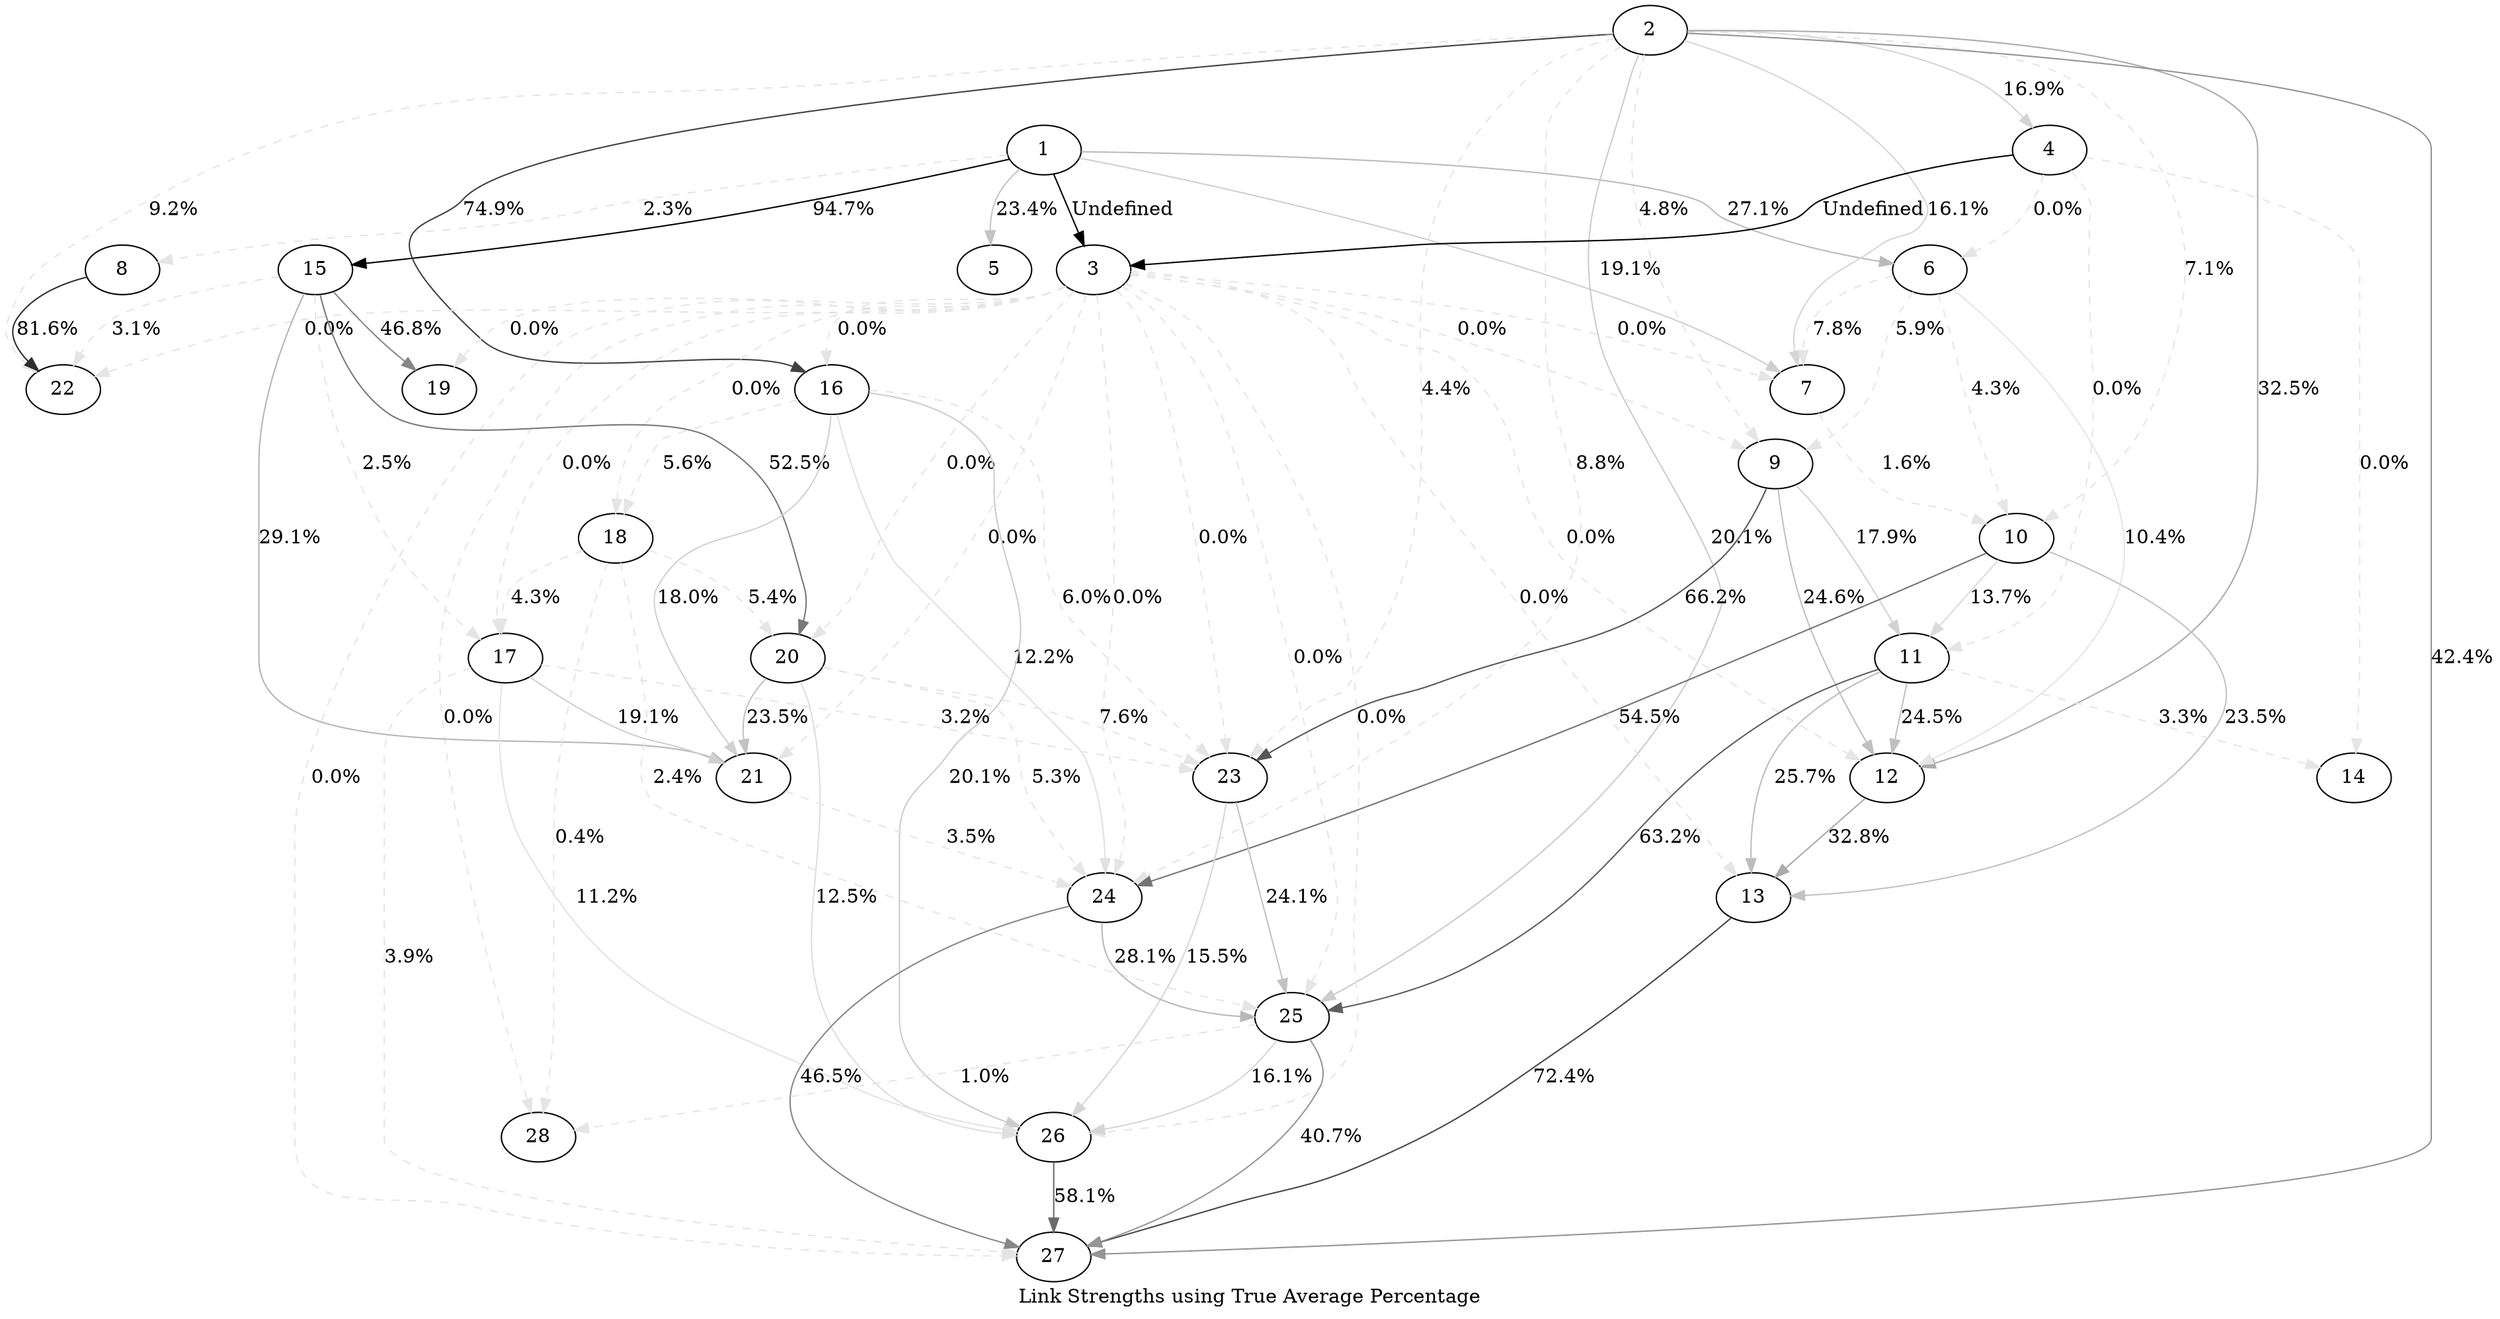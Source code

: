 digraph G {
 label = "Link Strengths using True Average Percentage";

 "1" [shape=ellipse];
 "2" [shape=ellipse];
 "3" [shape=ellipse];
 "4" [shape=ellipse];
 "5" [shape=ellipse];
 "6" [shape=ellipse];
 "7" [shape=ellipse];
 "8" [shape=ellipse];
 "9" [shape=ellipse];
 "10" [shape=ellipse];
 "11" [shape=ellipse];
 "12" [shape=ellipse];
 "13" [shape=ellipse];
 "14" [shape=ellipse];
 "15" [shape=ellipse];
 "16" [shape=ellipse];
 "17" [shape=ellipse];
 "18" [shape=ellipse];
 "19" [shape=ellipse];
 "20" [shape=ellipse];
 "21" [shape=ellipse];
 "22" [shape=ellipse];
 "23" [shape=ellipse];
 "24" [shape=ellipse];
 "25" [shape=ellipse];
 "26" [shape=ellipse];
 "27" [shape=ellipse];
 "28" [shape=ellipse];

 "1" -> "3" [label="Undefined",color=gray00];
 "1" -> "5" [label="23.4%",color=gray77];
 "1" -> "6" [label="27.1%",color=gray73];
 "1" -> "7" [label="19.1%",color=gray81];
 "1" -> "8" [label="2.3%",color=gray90,style=dashed];
 "1" -> "15" [label="94.7%",color=gray05];
 "2" -> "4" [label="16.9%",color=gray83];
 "2" -> "7" [label="16.1%",color=gray84];
 "2" -> "9" [label="4.8%",color=gray90,style=dashed];
 "2" -> "10" [label="7.1%",color=gray90,style=dashed];
 "2" -> "12" [label="32.5%",color=gray67];
 "2" -> "16" [label="74.9%",color=gray25];
 "2" -> "22" [label="9.2%",color=gray90,style=dashed];
 "2" -> "23" [label="4.4%",color=gray90,style=dashed];
 "2" -> "24" [label="8.8%",color=gray90,style=dashed];
 "2" -> "25" [label="20.1%",color=gray80];
 "2" -> "27" [label="42.4%",color=gray58];
 "3" -> "7" [label="0.0%",color=gray90,style=dashed];
 "3" -> "9" [label="0.0%",color=gray90,style=dashed];
 "3" -> "12" [label="0.0%",color=gray90,style=dashed];
 "3" -> "13" [label="0.0%",color=gray90,style=dashed];
 "3" -> "16" [label="0.0%",color=gray90,style=dashed];
 "3" -> "17" [label="0.0%",color=gray90,style=dashed];
 "3" -> "18" [label="0.0%",color=gray90,style=dashed];
 "3" -> "19" [label="0.0%",color=gray90,style=dashed];
 "3" -> "20" [label="0.0%",color=gray90,style=dashed];
 "3" -> "21" [label="0.0%",color=gray90,style=dashed];
 "3" -> "22" [label="0.0%",color=gray90,style=dashed];
 "3" -> "23" [label="0.0%",color=gray90,style=dashed];
 "3" -> "24" [label="0.0%",color=gray90,style=dashed];
 "3" -> "25" [label="0.0%",color=gray90,style=dashed];
 "3" -> "26" [label="0.0%",color=gray90,style=dashed];
 "3" -> "27" [label="0.0%",color=gray90,style=dashed];
 "3" -> "28" [label="0.0%",color=gray90,style=dashed];
 "4" -> "3" [label="Undefined",color=gray00];
 "4" -> "6" [label="0.0%",color=gray90,style=dashed];
 "4" -> "11" [label="0.0%",color=gray90,style=dashed];
 "4" -> "14" [label="0.0%",color=gray90,style=dashed];
 "6" -> "7" [label="7.8%",color=gray90,style=dashed];
 "6" -> "9" [label="5.9%",color=gray90,style=dashed];
 "6" -> "10" [label="4.3%",color=gray90,style=dashed];
 "6" -> "12" [label="10.4%",color=gray90];
 "7" -> "10" [label="1.6%",color=gray90,style=dashed];
 "8" -> "22" [label="81.6%",color=gray18];
 "9" -> "11" [label="17.9%",color=gray82];
 "9" -> "12" [label="24.6%",color=gray75];
 "9" -> "23" [label="66.2%",color=gray34];
 "10" -> "11" [label="13.7%",color=gray86];
 "10" -> "13" [label="23.5%",color=gray76];
 "10" -> "24" [label="54.5%",color=gray45];
 "11" -> "12" [label="24.5%",color=gray75];
 "11" -> "13" [label="25.7%",color=gray74];
 "11" -> "14" [label="3.3%",color=gray90,style=dashed];
 "11" -> "25" [label="63.2%",color=gray37];
 "12" -> "13" [label="32.8%",color=gray67];
 "13" -> "27" [label="72.4%",color=gray28];
 "15" -> "17" [label="2.5%",color=gray90,style=dashed];
 "15" -> "19" [label="46.8%",color=gray53];
 "15" -> "20" [label="52.5%",color=gray47];
 "15" -> "21" [label="29.1%",color=gray71];
 "15" -> "22" [label="3.1%",color=gray90,style=dashed];
 "16" -> "18" [label="5.6%",color=gray90,style=dashed];
 "16" -> "21" [label="18.0%",color=gray82];
 "16" -> "23" [label="6.0%",color=gray90,style=dashed];
 "16" -> "24" [label="12.2%",color=gray88];
 "16" -> "26" [label="20.1%",color=gray80];
 "17" -> "21" [label="19.1%",color=gray81];
 "17" -> "23" [label="3.2%",color=gray90,style=dashed];
 "17" -> "26" [label="11.2%",color=gray89];
 "17" -> "27" [label="3.9%",color=gray90,style=dashed];
 "18" -> "17" [label="4.3%",color=gray90,style=dashed];
 "18" -> "20" [label="5.4%",color=gray90,style=dashed];
 "18" -> "25" [label="2.4%",color=gray90,style=dashed];
 "18" -> "28" [label="0.4%",color=gray90,style=dashed];
 "20" -> "21" [label="23.5%",color=gray76];
 "20" -> "23" [label="7.6%",color=gray90,style=dashed];
 "20" -> "24" [label="5.3%",color=gray90,style=dashed];
 "20" -> "26" [label="12.5%",color=gray87];
 "21" -> "24" [label="3.5%",color=gray90,style=dashed];
 "23" -> "25" [label="24.1%",color=gray76];
 "23" -> "26" [label="15.5%",color=gray84];
 "24" -> "25" [label="28.1%",color=gray72];
 "24" -> "27" [label="46.5%",color=gray53];
 "25" -> "26" [label="16.1%",color=gray84];
 "25" -> "27" [label="40.7%",color=gray59];
 "25" -> "28" [label="1.0%",color=gray90,style=dashed];
 "26" -> "27" [label="58.1%",color=gray42];

} 
